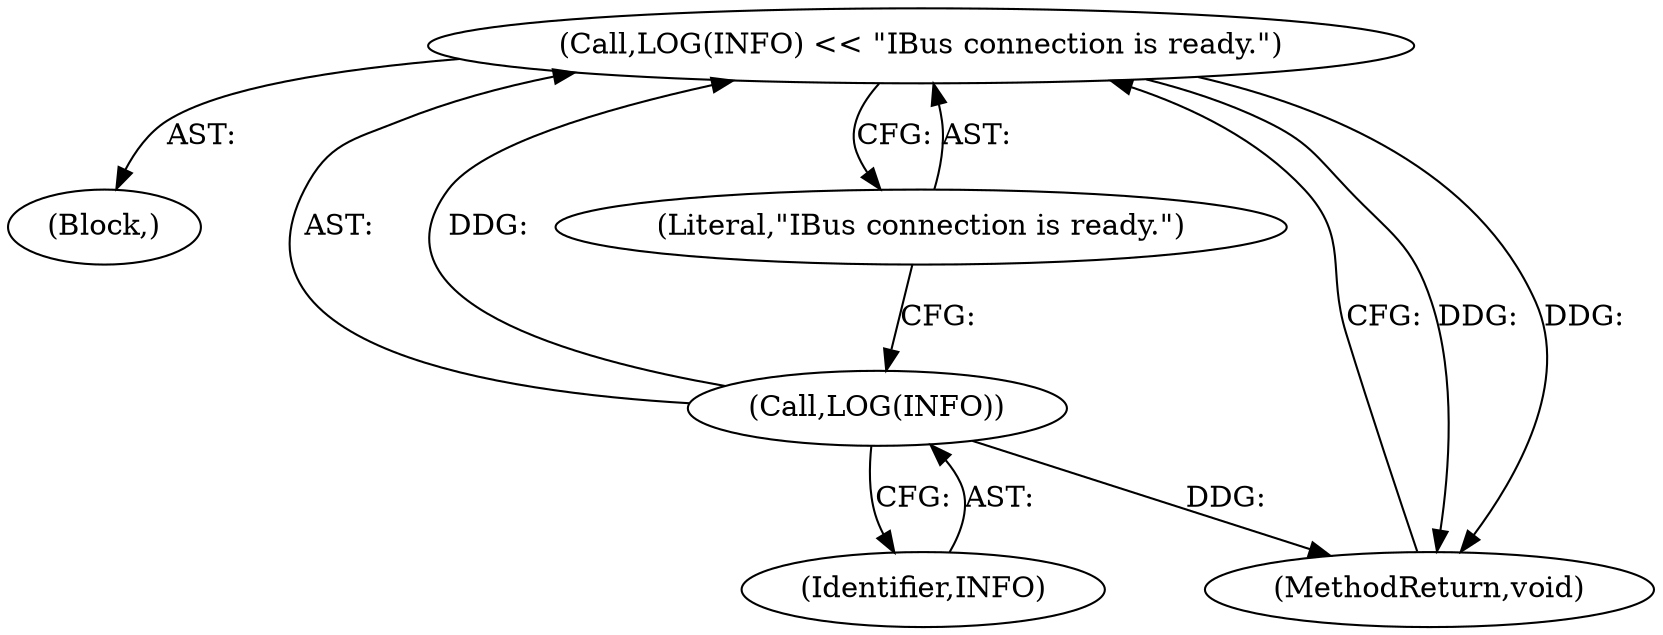 digraph "1_Chrome_dc7b094a338c6c521f918f478e993f0f74bbea0d_65@del" {
"1000130" [label="(Call,LOG(INFO) << \"IBus connection is ready.\")"];
"1000131" [label="(Call,LOG(INFO))"];
"1000129" [label="(Block,)"];
"1000132" [label="(Identifier,INFO)"];
"1000131" [label="(Call,LOG(INFO))"];
"1000133" [label="(Literal,\"IBus connection is ready.\")"];
"1000130" [label="(Call,LOG(INFO) << \"IBus connection is ready.\")"];
"1000134" [label="(MethodReturn,void)"];
"1000130" -> "1000129"  [label="AST: "];
"1000130" -> "1000133"  [label="CFG: "];
"1000131" -> "1000130"  [label="AST: "];
"1000133" -> "1000130"  [label="AST: "];
"1000134" -> "1000130"  [label="CFG: "];
"1000130" -> "1000134"  [label="DDG: "];
"1000130" -> "1000134"  [label="DDG: "];
"1000131" -> "1000130"  [label="DDG: "];
"1000131" -> "1000132"  [label="CFG: "];
"1000132" -> "1000131"  [label="AST: "];
"1000133" -> "1000131"  [label="CFG: "];
"1000131" -> "1000134"  [label="DDG: "];
}
